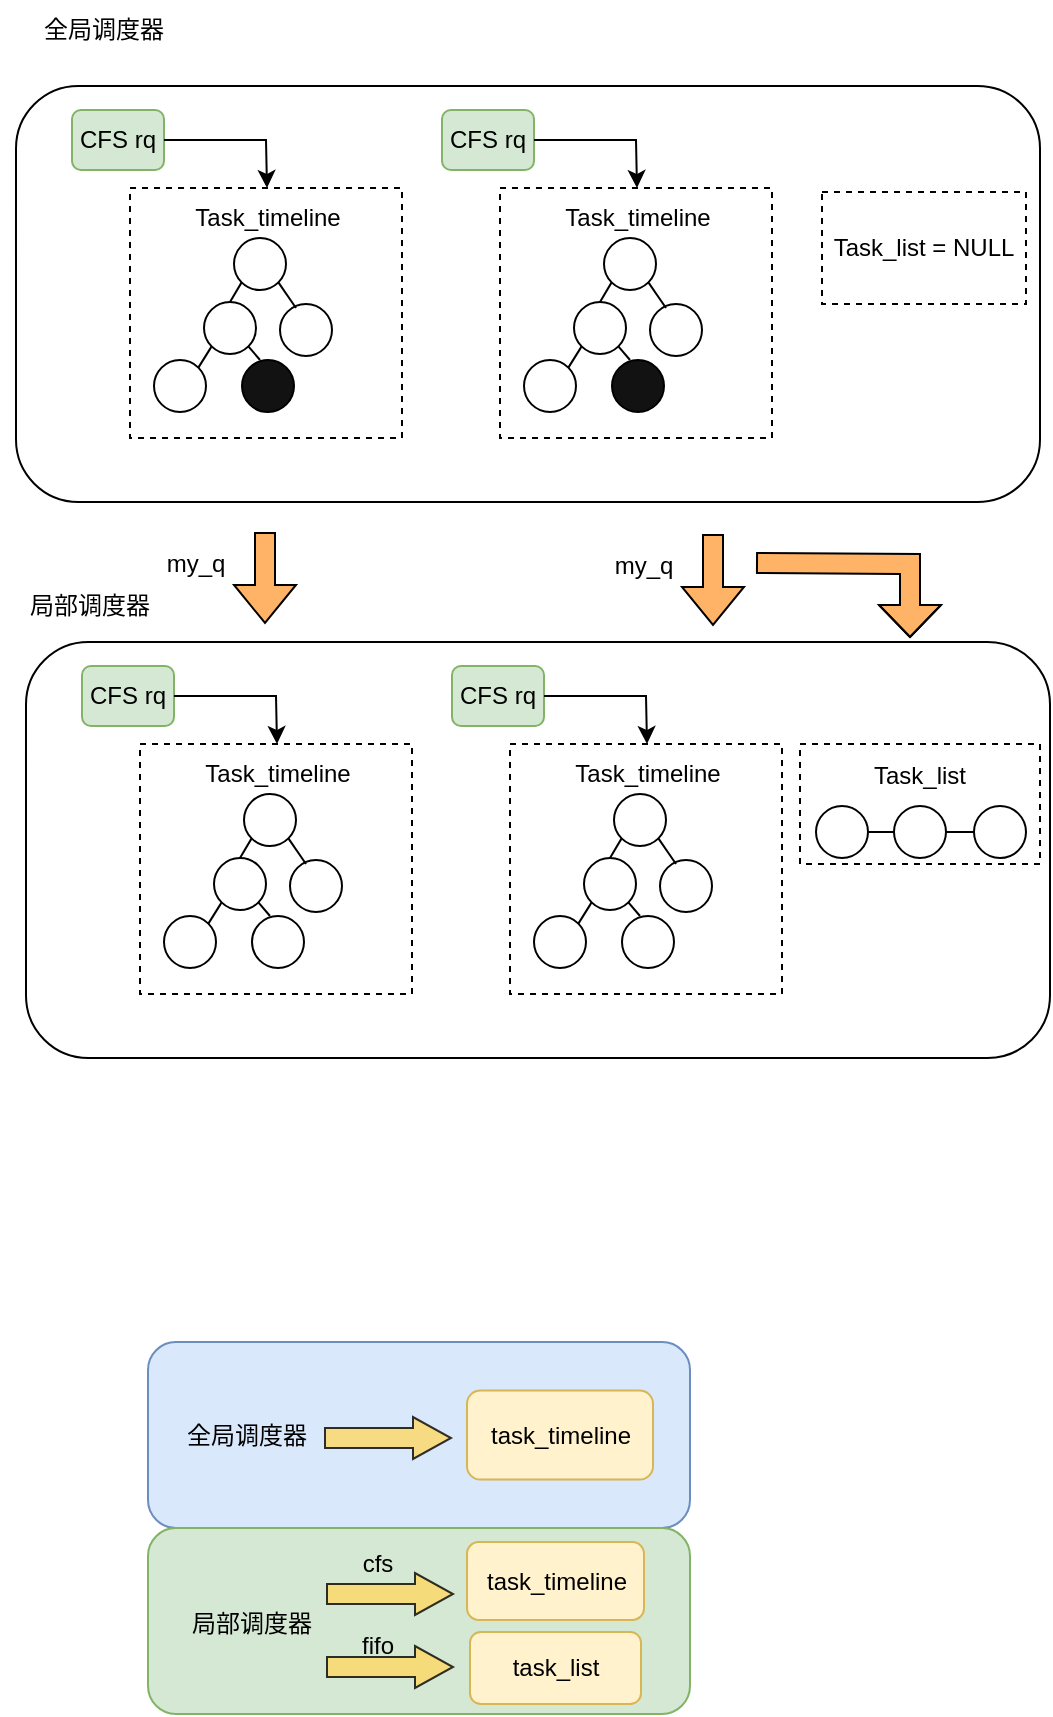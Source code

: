 <mxfile version="24.4.8" type="device">
  <diagram name="Page-1" id="-kgU1iKilgRveK0qlC5T">
    <mxGraphModel dx="954" dy="727" grid="0" gridSize="10" guides="1" tooltips="1" connect="1" arrows="1" fold="1" page="1" pageScale="1" pageWidth="850" pageHeight="1100" background="#FFFFFF" math="0" shadow="0">
      <root>
        <mxCell id="0" />
        <mxCell id="1" parent="0" />
        <mxCell id="-9vXV3ggvB42Fd8YXeFY-40" value="" style="rounded=1;whiteSpace=wrap;html=1;" parent="1" vertex="1">
          <mxGeometry x="190" y="426" width="512" height="208" as="geometry" />
        </mxCell>
        <mxCell id="-9vXV3ggvB42Fd8YXeFY-1" value="" style="rounded=1;whiteSpace=wrap;html=1;" parent="1" vertex="1">
          <mxGeometry x="185" y="148" width="512" height="208" as="geometry" />
        </mxCell>
        <mxCell id="-9vXV3ggvB42Fd8YXeFY-3" value="CFS rq" style="rounded=1;whiteSpace=wrap;html=1;fillColor=#d5e8d4;strokeColor=#82b366;" parent="1" vertex="1">
          <mxGeometry x="213" y="160" width="46" height="30" as="geometry" />
        </mxCell>
        <mxCell id="-9vXV3ggvB42Fd8YXeFY-4" value="" style="rounded=0;whiteSpace=wrap;html=1;dashed=1;" parent="1" vertex="1">
          <mxGeometry x="242" y="199" width="136" height="125" as="geometry" />
        </mxCell>
        <mxCell id="-9vXV3ggvB42Fd8YXeFY-5" value="Task_timeline" style="text;html=1;align=center;verticalAlign=middle;whiteSpace=wrap;rounded=0;" parent="1" vertex="1">
          <mxGeometry x="265.5" y="199" width="90" height="30" as="geometry" />
        </mxCell>
        <mxCell id="-9vXV3ggvB42Fd8YXeFY-6" value="" style="endArrow=classic;html=1;rounded=0;exitX=1;exitY=0.5;exitDx=0;exitDy=0;entryX=0.5;entryY=0;entryDx=0;entryDy=0;" parent="1" target="-9vXV3ggvB42Fd8YXeFY-5" edge="1">
          <mxGeometry width="50" height="50" relative="1" as="geometry">
            <mxPoint x="259" y="175" as="sourcePoint" />
            <mxPoint x="309.5" y="216" as="targetPoint" />
            <Array as="points">
              <mxPoint x="310" y="175" />
            </Array>
          </mxGeometry>
        </mxCell>
        <mxCell id="-9vXV3ggvB42Fd8YXeFY-7" value="" style="ellipse;whiteSpace=wrap;html=1;aspect=fixed;" parent="1" vertex="1">
          <mxGeometry x="664" y="508" width="26" height="26" as="geometry" />
        </mxCell>
        <mxCell id="-9vXV3ggvB42Fd8YXeFY-8" value="" style="ellipse;whiteSpace=wrap;html=1;aspect=fixed;" parent="1" vertex="1">
          <mxGeometry x="624" y="508" width="26" height="26" as="geometry" />
        </mxCell>
        <mxCell id="-9vXV3ggvB42Fd8YXeFY-9" value="" style="ellipse;whiteSpace=wrap;html=1;aspect=fixed;" parent="1" vertex="1">
          <mxGeometry x="585" y="508" width="26" height="26" as="geometry" />
        </mxCell>
        <mxCell id="-9vXV3ggvB42Fd8YXeFY-10" value="" style="ellipse;whiteSpace=wrap;html=1;aspect=fixed;fillColor=#121212;" parent="1" vertex="1">
          <mxGeometry x="298" y="285" width="26" height="26" as="geometry" />
        </mxCell>
        <mxCell id="-9vXV3ggvB42Fd8YXeFY-11" value="" style="ellipse;whiteSpace=wrap;html=1;aspect=fixed;" parent="1" vertex="1">
          <mxGeometry x="254" y="285" width="26" height="26" as="geometry" />
        </mxCell>
        <mxCell id="-9vXV3ggvB42Fd8YXeFY-12" value="" style="ellipse;whiteSpace=wrap;html=1;aspect=fixed;" parent="1" vertex="1">
          <mxGeometry x="317" y="257" width="26" height="26" as="geometry" />
        </mxCell>
        <mxCell id="-9vXV3ggvB42Fd8YXeFY-13" value="" style="ellipse;whiteSpace=wrap;html=1;aspect=fixed;" parent="1" vertex="1">
          <mxGeometry x="279" y="256" width="26" height="26" as="geometry" />
        </mxCell>
        <mxCell id="-9vXV3ggvB42Fd8YXeFY-14" value="" style="ellipse;whiteSpace=wrap;html=1;aspect=fixed;" parent="1" vertex="1">
          <mxGeometry x="294" y="224" width="26" height="26" as="geometry" />
        </mxCell>
        <mxCell id="-9vXV3ggvB42Fd8YXeFY-15" value="全局调度器" style="text;html=1;align=center;verticalAlign=middle;whiteSpace=wrap;rounded=0;rotation=0;" parent="1" vertex="1">
          <mxGeometry x="185" y="105" width="88" height="30" as="geometry" />
        </mxCell>
        <mxCell id="-9vXV3ggvB42Fd8YXeFY-18" value="" style="endArrow=none;html=1;rounded=0;exitX=1;exitY=0;exitDx=0;exitDy=0;entryX=0;entryY=1;entryDx=0;entryDy=0;" parent="1" source="-9vXV3ggvB42Fd8YXeFY-11" target="-9vXV3ggvB42Fd8YXeFY-13" edge="1">
          <mxGeometry width="50" height="50" relative="1" as="geometry">
            <mxPoint x="399" y="400" as="sourcePoint" />
            <mxPoint x="449" y="350" as="targetPoint" />
          </mxGeometry>
        </mxCell>
        <mxCell id="-9vXV3ggvB42Fd8YXeFY-19" value="" style="endArrow=none;html=1;rounded=0;entryX=0;entryY=1;entryDx=0;entryDy=0;exitX=0.5;exitY=0;exitDx=0;exitDy=0;" parent="1" source="-9vXV3ggvB42Fd8YXeFY-13" target="-9vXV3ggvB42Fd8YXeFY-14" edge="1">
          <mxGeometry width="50" height="50" relative="1" as="geometry">
            <mxPoint x="399" y="400" as="sourcePoint" />
            <mxPoint x="449" y="350" as="targetPoint" />
          </mxGeometry>
        </mxCell>
        <mxCell id="-9vXV3ggvB42Fd8YXeFY-20" value="" style="endArrow=none;html=1;rounded=0;entryX=1;entryY=1;entryDx=0;entryDy=0;" parent="1" target="-9vXV3ggvB42Fd8YXeFY-14" edge="1">
          <mxGeometry width="50" height="50" relative="1" as="geometry">
            <mxPoint x="325" y="259" as="sourcePoint" />
            <mxPoint x="449" y="350" as="targetPoint" />
          </mxGeometry>
        </mxCell>
        <mxCell id="-9vXV3ggvB42Fd8YXeFY-21" value="" style="endArrow=none;html=1;rounded=0;entryX=1;entryY=1;entryDx=0;entryDy=0;" parent="1" target="-9vXV3ggvB42Fd8YXeFY-13" edge="1">
          <mxGeometry width="50" height="50" relative="1" as="geometry">
            <mxPoint x="307" y="285" as="sourcePoint" />
            <mxPoint x="449" y="390" as="targetPoint" />
          </mxGeometry>
        </mxCell>
        <mxCell id="-9vXV3ggvB42Fd8YXeFY-22" value="CFS rq" style="rounded=1;whiteSpace=wrap;html=1;fillColor=#d5e8d4;strokeColor=#82b366;" parent="1" vertex="1">
          <mxGeometry x="398" y="160" width="46" height="30" as="geometry" />
        </mxCell>
        <mxCell id="-9vXV3ggvB42Fd8YXeFY-23" value="" style="rounded=0;whiteSpace=wrap;html=1;dashed=1;" parent="1" vertex="1">
          <mxGeometry x="427" y="199" width="136" height="125" as="geometry" />
        </mxCell>
        <mxCell id="-9vXV3ggvB42Fd8YXeFY-24" value="Task_timeline" style="text;html=1;align=center;verticalAlign=middle;whiteSpace=wrap;rounded=0;" parent="1" vertex="1">
          <mxGeometry x="450.5" y="199" width="90" height="30" as="geometry" />
        </mxCell>
        <mxCell id="-9vXV3ggvB42Fd8YXeFY-25" value="" style="endArrow=classic;html=1;rounded=0;exitX=1;exitY=0.5;exitDx=0;exitDy=0;entryX=0.5;entryY=0;entryDx=0;entryDy=0;" parent="1" target="-9vXV3ggvB42Fd8YXeFY-24" edge="1">
          <mxGeometry width="50" height="50" relative="1" as="geometry">
            <mxPoint x="444" y="175" as="sourcePoint" />
            <mxPoint x="494.5" y="216" as="targetPoint" />
            <Array as="points">
              <mxPoint x="495" y="175" />
            </Array>
          </mxGeometry>
        </mxCell>
        <mxCell id="-9vXV3ggvB42Fd8YXeFY-26" value="" style="ellipse;whiteSpace=wrap;html=1;aspect=fixed;fillColor=#121212;" parent="1" vertex="1">
          <mxGeometry x="483" y="285" width="26" height="26" as="geometry" />
        </mxCell>
        <mxCell id="-9vXV3ggvB42Fd8YXeFY-27" value="" style="ellipse;whiteSpace=wrap;html=1;aspect=fixed;" parent="1" vertex="1">
          <mxGeometry x="439" y="285" width="26" height="26" as="geometry" />
        </mxCell>
        <mxCell id="-9vXV3ggvB42Fd8YXeFY-28" value="" style="ellipse;whiteSpace=wrap;html=1;aspect=fixed;" parent="1" vertex="1">
          <mxGeometry x="502" y="257" width="26" height="26" as="geometry" />
        </mxCell>
        <mxCell id="-9vXV3ggvB42Fd8YXeFY-29" value="" style="ellipse;whiteSpace=wrap;html=1;aspect=fixed;" parent="1" vertex="1">
          <mxGeometry x="464" y="256" width="26" height="26" as="geometry" />
        </mxCell>
        <mxCell id="-9vXV3ggvB42Fd8YXeFY-30" value="" style="ellipse;whiteSpace=wrap;html=1;aspect=fixed;" parent="1" vertex="1">
          <mxGeometry x="479" y="224" width="26" height="26" as="geometry" />
        </mxCell>
        <mxCell id="-9vXV3ggvB42Fd8YXeFY-31" value="" style="endArrow=none;html=1;rounded=0;exitX=1;exitY=0;exitDx=0;exitDy=0;entryX=0;entryY=1;entryDx=0;entryDy=0;" parent="1" source="-9vXV3ggvB42Fd8YXeFY-27" target="-9vXV3ggvB42Fd8YXeFY-29" edge="1">
          <mxGeometry width="50" height="50" relative="1" as="geometry">
            <mxPoint x="584" y="400" as="sourcePoint" />
            <mxPoint x="634" y="350" as="targetPoint" />
          </mxGeometry>
        </mxCell>
        <mxCell id="-9vXV3ggvB42Fd8YXeFY-32" value="" style="endArrow=none;html=1;rounded=0;entryX=0;entryY=1;entryDx=0;entryDy=0;exitX=0.5;exitY=0;exitDx=0;exitDy=0;" parent="1" source="-9vXV3ggvB42Fd8YXeFY-29" target="-9vXV3ggvB42Fd8YXeFY-30" edge="1">
          <mxGeometry width="50" height="50" relative="1" as="geometry">
            <mxPoint x="584" y="400" as="sourcePoint" />
            <mxPoint x="634" y="350" as="targetPoint" />
          </mxGeometry>
        </mxCell>
        <mxCell id="-9vXV3ggvB42Fd8YXeFY-33" value="" style="endArrow=none;html=1;rounded=0;entryX=1;entryY=1;entryDx=0;entryDy=0;" parent="1" target="-9vXV3ggvB42Fd8YXeFY-30" edge="1">
          <mxGeometry width="50" height="50" relative="1" as="geometry">
            <mxPoint x="510" y="259" as="sourcePoint" />
            <mxPoint x="634" y="350" as="targetPoint" />
          </mxGeometry>
        </mxCell>
        <mxCell id="-9vXV3ggvB42Fd8YXeFY-34" value="" style="endArrow=none;html=1;rounded=0;entryX=1;entryY=1;entryDx=0;entryDy=0;" parent="1" target="-9vXV3ggvB42Fd8YXeFY-29" edge="1">
          <mxGeometry width="50" height="50" relative="1" as="geometry">
            <mxPoint x="492" y="285" as="sourcePoint" />
            <mxPoint x="634" y="390" as="targetPoint" />
          </mxGeometry>
        </mxCell>
        <mxCell id="-9vXV3ggvB42Fd8YXeFY-35" value="Task_list = NULL" style="rounded=0;whiteSpace=wrap;html=1;dashed=1;" parent="1" vertex="1">
          <mxGeometry x="588" y="201" width="102" height="56" as="geometry" />
        </mxCell>
        <mxCell id="-9vXV3ggvB42Fd8YXeFY-36" value="" style="shape=flexArrow;endArrow=classic;html=1;rounded=0;fillColor=#FFB366;" parent="1" edge="1">
          <mxGeometry width="50" height="50" relative="1" as="geometry">
            <mxPoint x="309.5" y="371" as="sourcePoint" />
            <mxPoint x="309.5" y="417" as="targetPoint" />
          </mxGeometry>
        </mxCell>
        <mxCell id="-9vXV3ggvB42Fd8YXeFY-37" value="my_q" style="text;html=1;align=center;verticalAlign=middle;whiteSpace=wrap;rounded=0;" parent="1" vertex="1">
          <mxGeometry x="245" y="372" width="60" height="30" as="geometry" />
        </mxCell>
        <mxCell id="-9vXV3ggvB42Fd8YXeFY-38" value="" style="shape=flexArrow;endArrow=classic;html=1;rounded=0;fillColor=#FFB366;" parent="1" edge="1">
          <mxGeometry width="50" height="50" relative="1" as="geometry">
            <mxPoint x="533.5" y="372" as="sourcePoint" />
            <mxPoint x="533.5" y="418" as="targetPoint" />
          </mxGeometry>
        </mxCell>
        <mxCell id="-9vXV3ggvB42Fd8YXeFY-39" value="my_q" style="text;html=1;align=center;verticalAlign=middle;whiteSpace=wrap;rounded=0;" parent="1" vertex="1">
          <mxGeometry x="469" y="373" width="60" height="30" as="geometry" />
        </mxCell>
        <mxCell id="-9vXV3ggvB42Fd8YXeFY-41" value="CFS rq" style="rounded=1;whiteSpace=wrap;html=1;fillColor=#d5e8d4;strokeColor=#82b366;" parent="1" vertex="1">
          <mxGeometry x="218" y="438" width="46" height="30" as="geometry" />
        </mxCell>
        <mxCell id="-9vXV3ggvB42Fd8YXeFY-42" value="" style="rounded=0;whiteSpace=wrap;html=1;dashed=1;" parent="1" vertex="1">
          <mxGeometry x="247" y="477" width="136" height="125" as="geometry" />
        </mxCell>
        <mxCell id="-9vXV3ggvB42Fd8YXeFY-43" value="Task_timeline" style="text;html=1;align=center;verticalAlign=middle;whiteSpace=wrap;rounded=0;" parent="1" vertex="1">
          <mxGeometry x="270.5" y="477" width="90" height="30" as="geometry" />
        </mxCell>
        <mxCell id="-9vXV3ggvB42Fd8YXeFY-44" value="" style="endArrow=classic;html=1;rounded=0;exitX=1;exitY=0.5;exitDx=0;exitDy=0;entryX=0.5;entryY=0;entryDx=0;entryDy=0;" parent="1" target="-9vXV3ggvB42Fd8YXeFY-43" edge="1">
          <mxGeometry width="50" height="50" relative="1" as="geometry">
            <mxPoint x="264" y="453" as="sourcePoint" />
            <mxPoint x="314.5" y="494" as="targetPoint" />
            <Array as="points">
              <mxPoint x="315" y="453" />
            </Array>
          </mxGeometry>
        </mxCell>
        <mxCell id="-9vXV3ggvB42Fd8YXeFY-45" value="" style="ellipse;whiteSpace=wrap;html=1;aspect=fixed;fillColor=#FFFFFF;" parent="1" vertex="1">
          <mxGeometry x="303" y="563" width="26" height="26" as="geometry" />
        </mxCell>
        <mxCell id="-9vXV3ggvB42Fd8YXeFY-46" value="" style="ellipse;whiteSpace=wrap;html=1;aspect=fixed;" parent="1" vertex="1">
          <mxGeometry x="259" y="563" width="26" height="26" as="geometry" />
        </mxCell>
        <mxCell id="-9vXV3ggvB42Fd8YXeFY-47" value="" style="ellipse;whiteSpace=wrap;html=1;aspect=fixed;" parent="1" vertex="1">
          <mxGeometry x="322" y="535" width="26" height="26" as="geometry" />
        </mxCell>
        <mxCell id="-9vXV3ggvB42Fd8YXeFY-48" value="" style="ellipse;whiteSpace=wrap;html=1;aspect=fixed;" parent="1" vertex="1">
          <mxGeometry x="284" y="534" width="26" height="26" as="geometry" />
        </mxCell>
        <mxCell id="-9vXV3ggvB42Fd8YXeFY-49" value="" style="ellipse;whiteSpace=wrap;html=1;aspect=fixed;" parent="1" vertex="1">
          <mxGeometry x="299" y="502" width="26" height="26" as="geometry" />
        </mxCell>
        <mxCell id="-9vXV3ggvB42Fd8YXeFY-50" value="" style="endArrow=none;html=1;rounded=0;exitX=1;exitY=0;exitDx=0;exitDy=0;entryX=0;entryY=1;entryDx=0;entryDy=0;" parent="1" source="-9vXV3ggvB42Fd8YXeFY-46" target="-9vXV3ggvB42Fd8YXeFY-48" edge="1">
          <mxGeometry width="50" height="50" relative="1" as="geometry">
            <mxPoint x="404" y="678" as="sourcePoint" />
            <mxPoint x="454" y="628" as="targetPoint" />
          </mxGeometry>
        </mxCell>
        <mxCell id="-9vXV3ggvB42Fd8YXeFY-51" value="" style="endArrow=none;html=1;rounded=0;entryX=0;entryY=1;entryDx=0;entryDy=0;exitX=0.5;exitY=0;exitDx=0;exitDy=0;" parent="1" source="-9vXV3ggvB42Fd8YXeFY-48" target="-9vXV3ggvB42Fd8YXeFY-49" edge="1">
          <mxGeometry width="50" height="50" relative="1" as="geometry">
            <mxPoint x="404" y="678" as="sourcePoint" />
            <mxPoint x="454" y="628" as="targetPoint" />
          </mxGeometry>
        </mxCell>
        <mxCell id="-9vXV3ggvB42Fd8YXeFY-52" value="" style="endArrow=none;html=1;rounded=0;entryX=1;entryY=1;entryDx=0;entryDy=0;" parent="1" target="-9vXV3ggvB42Fd8YXeFY-49" edge="1">
          <mxGeometry width="50" height="50" relative="1" as="geometry">
            <mxPoint x="330" y="537" as="sourcePoint" />
            <mxPoint x="454" y="628" as="targetPoint" />
          </mxGeometry>
        </mxCell>
        <mxCell id="-9vXV3ggvB42Fd8YXeFY-53" value="" style="endArrow=none;html=1;rounded=0;entryX=1;entryY=1;entryDx=0;entryDy=0;" parent="1" target="-9vXV3ggvB42Fd8YXeFY-48" edge="1">
          <mxGeometry width="50" height="50" relative="1" as="geometry">
            <mxPoint x="312" y="563" as="sourcePoint" />
            <mxPoint x="454" y="668" as="targetPoint" />
          </mxGeometry>
        </mxCell>
        <mxCell id="-9vXV3ggvB42Fd8YXeFY-54" value="CFS rq" style="rounded=1;whiteSpace=wrap;html=1;fillColor=#d5e8d4;strokeColor=#82b366;" parent="1" vertex="1">
          <mxGeometry x="403" y="438" width="46" height="30" as="geometry" />
        </mxCell>
        <mxCell id="-9vXV3ggvB42Fd8YXeFY-55" value="" style="rounded=0;whiteSpace=wrap;html=1;dashed=1;" parent="1" vertex="1">
          <mxGeometry x="432" y="477" width="136" height="125" as="geometry" />
        </mxCell>
        <mxCell id="-9vXV3ggvB42Fd8YXeFY-56" value="Task_timeline" style="text;html=1;align=center;verticalAlign=middle;whiteSpace=wrap;rounded=0;" parent="1" vertex="1">
          <mxGeometry x="455.5" y="477" width="90" height="30" as="geometry" />
        </mxCell>
        <mxCell id="-9vXV3ggvB42Fd8YXeFY-57" value="" style="endArrow=classic;html=1;rounded=0;exitX=1;exitY=0.5;exitDx=0;exitDy=0;entryX=0.5;entryY=0;entryDx=0;entryDy=0;" parent="1" target="-9vXV3ggvB42Fd8YXeFY-56" edge="1">
          <mxGeometry width="50" height="50" relative="1" as="geometry">
            <mxPoint x="449" y="453" as="sourcePoint" />
            <mxPoint x="499.5" y="494" as="targetPoint" />
            <Array as="points">
              <mxPoint x="500" y="453" />
            </Array>
          </mxGeometry>
        </mxCell>
        <mxCell id="-9vXV3ggvB42Fd8YXeFY-58" value="" style="ellipse;whiteSpace=wrap;html=1;aspect=fixed;fillColor=#FFFFFF;" parent="1" vertex="1">
          <mxGeometry x="488" y="563" width="26" height="26" as="geometry" />
        </mxCell>
        <mxCell id="-9vXV3ggvB42Fd8YXeFY-59" value="" style="ellipse;whiteSpace=wrap;html=1;aspect=fixed;" parent="1" vertex="1">
          <mxGeometry x="444" y="563" width="26" height="26" as="geometry" />
        </mxCell>
        <mxCell id="-9vXV3ggvB42Fd8YXeFY-60" value="" style="ellipse;whiteSpace=wrap;html=1;aspect=fixed;" parent="1" vertex="1">
          <mxGeometry x="507" y="535" width="26" height="26" as="geometry" />
        </mxCell>
        <mxCell id="-9vXV3ggvB42Fd8YXeFY-61" value="" style="ellipse;whiteSpace=wrap;html=1;aspect=fixed;" parent="1" vertex="1">
          <mxGeometry x="469" y="534" width="26" height="26" as="geometry" />
        </mxCell>
        <mxCell id="-9vXV3ggvB42Fd8YXeFY-62" value="" style="ellipse;whiteSpace=wrap;html=1;aspect=fixed;" parent="1" vertex="1">
          <mxGeometry x="484" y="502" width="26" height="26" as="geometry" />
        </mxCell>
        <mxCell id="-9vXV3ggvB42Fd8YXeFY-63" value="" style="endArrow=none;html=1;rounded=0;exitX=1;exitY=0;exitDx=0;exitDy=0;entryX=0;entryY=1;entryDx=0;entryDy=0;" parent="1" source="-9vXV3ggvB42Fd8YXeFY-59" target="-9vXV3ggvB42Fd8YXeFY-61" edge="1">
          <mxGeometry width="50" height="50" relative="1" as="geometry">
            <mxPoint x="589" y="678" as="sourcePoint" />
            <mxPoint x="639" y="628" as="targetPoint" />
          </mxGeometry>
        </mxCell>
        <mxCell id="-9vXV3ggvB42Fd8YXeFY-64" value="" style="endArrow=none;html=1;rounded=0;entryX=0;entryY=1;entryDx=0;entryDy=0;exitX=0.5;exitY=0;exitDx=0;exitDy=0;" parent="1" source="-9vXV3ggvB42Fd8YXeFY-61" target="-9vXV3ggvB42Fd8YXeFY-62" edge="1">
          <mxGeometry width="50" height="50" relative="1" as="geometry">
            <mxPoint x="589" y="678" as="sourcePoint" />
            <mxPoint x="639" y="628" as="targetPoint" />
          </mxGeometry>
        </mxCell>
        <mxCell id="-9vXV3ggvB42Fd8YXeFY-65" value="" style="endArrow=none;html=1;rounded=0;entryX=1;entryY=1;entryDx=0;entryDy=0;" parent="1" target="-9vXV3ggvB42Fd8YXeFY-62" edge="1">
          <mxGeometry width="50" height="50" relative="1" as="geometry">
            <mxPoint x="515" y="537" as="sourcePoint" />
            <mxPoint x="639" y="628" as="targetPoint" />
          </mxGeometry>
        </mxCell>
        <mxCell id="-9vXV3ggvB42Fd8YXeFY-66" value="" style="endArrow=none;html=1;rounded=0;entryX=1;entryY=1;entryDx=0;entryDy=0;" parent="1" target="-9vXV3ggvB42Fd8YXeFY-61" edge="1">
          <mxGeometry width="50" height="50" relative="1" as="geometry">
            <mxPoint x="497" y="563" as="sourcePoint" />
            <mxPoint x="639" y="668" as="targetPoint" />
          </mxGeometry>
        </mxCell>
        <mxCell id="-9vXV3ggvB42Fd8YXeFY-68" value="Task_list&lt;div&gt;&lt;br&gt;&lt;/div&gt;&lt;div&gt;&lt;br&gt;&lt;/div&gt;" style="rounded=0;whiteSpace=wrap;html=1;dashed=1;fillColor=none;" parent="1" vertex="1">
          <mxGeometry x="577" y="477" width="120" height="60" as="geometry" />
        </mxCell>
        <mxCell id="-9vXV3ggvB42Fd8YXeFY-70" value="" style="endArrow=none;html=1;rounded=0;entryX=0;entryY=0.5;entryDx=0;entryDy=0;exitX=1;exitY=0.5;exitDx=0;exitDy=0;" parent="1" source="-9vXV3ggvB42Fd8YXeFY-8" target="-9vXV3ggvB42Fd8YXeFY-7" edge="1">
          <mxGeometry width="50" height="50" relative="1" as="geometry">
            <mxPoint x="399" y="440" as="sourcePoint" />
            <mxPoint x="449" y="390" as="targetPoint" />
          </mxGeometry>
        </mxCell>
        <mxCell id="-9vXV3ggvB42Fd8YXeFY-71" value="" style="endArrow=none;html=1;rounded=0;entryX=0;entryY=0.5;entryDx=0;entryDy=0;exitX=1;exitY=0.5;exitDx=0;exitDy=0;" parent="1" source="-9vXV3ggvB42Fd8YXeFY-9" target="-9vXV3ggvB42Fd8YXeFY-8" edge="1">
          <mxGeometry width="50" height="50" relative="1" as="geometry">
            <mxPoint x="399" y="440" as="sourcePoint" />
            <mxPoint x="449" y="390" as="targetPoint" />
          </mxGeometry>
        </mxCell>
        <mxCell id="-9vXV3ggvB42Fd8YXeFY-72" value="局部调度器" style="text;html=1;align=center;verticalAlign=middle;whiteSpace=wrap;rounded=0;rotation=0;" parent="1" vertex="1">
          <mxGeometry x="177.5" y="393" width="88" height="30" as="geometry" />
        </mxCell>
        <mxCell id="-9vXV3ggvB42Fd8YXeFY-73" value="" style="shape=flexArrow;endArrow=classic;html=1;rounded=0;strokeWidth=1;startSize=5;endSize=5;fillColor=#FFB366;" parent="1" edge="1">
          <mxGeometry width="50" height="50" relative="1" as="geometry">
            <mxPoint x="555" y="386.5" as="sourcePoint" />
            <mxPoint x="632" y="424" as="targetPoint" />
            <Array as="points">
              <mxPoint x="632" y="387" />
            </Array>
          </mxGeometry>
        </mxCell>
        <mxCell id="-9vXV3ggvB42Fd8YXeFY-76" value="" style="rounded=1;whiteSpace=wrap;html=1;fillColor=#dae8fc;strokeColor=#6c8ebf;" parent="1" vertex="1">
          <mxGeometry x="251" y="776" width="271" height="93" as="geometry" />
        </mxCell>
        <mxCell id="-9vXV3ggvB42Fd8YXeFY-77" value="" style="rounded=1;whiteSpace=wrap;html=1;fillColor=#d5e8d4;strokeColor=#82b366;" parent="1" vertex="1">
          <mxGeometry x="251" y="869" width="271" height="93" as="geometry" />
        </mxCell>
        <mxCell id="-9vXV3ggvB42Fd8YXeFY-78" value="全局调度器" style="text;html=1;align=center;verticalAlign=middle;whiteSpace=wrap;rounded=0;" parent="1" vertex="1">
          <mxGeometry x="259" y="810" width="83" height="25" as="geometry" />
        </mxCell>
        <mxCell id="-9vXV3ggvB42Fd8YXeFY-79" value="task_timeline" style="rounded=1;whiteSpace=wrap;html=1;fillColor=#fff2cc;strokeColor=#d6b656;" parent="1" vertex="1">
          <mxGeometry x="410.5" y="800.25" width="93" height="44.5" as="geometry" />
        </mxCell>
        <mxCell id="-9vXV3ggvB42Fd8YXeFY-80" value="task_timeline" style="rounded=1;whiteSpace=wrap;html=1;fillColor=#fff2cc;strokeColor=#d6b656;" parent="1" vertex="1">
          <mxGeometry x="410.5" y="876" width="88.5" height="39" as="geometry" />
        </mxCell>
        <mxCell id="-9vXV3ggvB42Fd8YXeFY-81" value="task_list" style="rounded=1;whiteSpace=wrap;html=1;fillColor=#fff2cc;strokeColor=#d6b656;" parent="1" vertex="1">
          <mxGeometry x="412" y="921" width="85.5" height="36" as="geometry" />
        </mxCell>
        <mxCell id="-9vXV3ggvB42Fd8YXeFY-82" value="局部调度器" style="text;html=1;align=center;verticalAlign=middle;whiteSpace=wrap;rounded=0;" parent="1" vertex="1">
          <mxGeometry x="266" y="905" width="74" height="23" as="geometry" />
        </mxCell>
        <mxCell id="-9vXV3ggvB42Fd8YXeFY-83" value="" style="shape=flexArrow;endArrow=classic;html=1;rounded=0;endSize=6;startSize=3;strokeColor=default;fillColor=#FFD966;opacity=80;targetPerimeterSpacing=3;endWidth=10;" parent="1" edge="1">
          <mxGeometry width="50" height="50" relative="1" as="geometry">
            <mxPoint x="340" y="902" as="sourcePoint" />
            <mxPoint x="404" y="902" as="targetPoint" />
          </mxGeometry>
        </mxCell>
        <mxCell id="-9vXV3ggvB42Fd8YXeFY-85" value="" style="shape=flexArrow;endArrow=classic;html=1;rounded=0;endSize=6;startSize=3;strokeColor=default;fillColor=#FFD966;opacity=80;targetPerimeterSpacing=3;endWidth=10;" parent="1" edge="1">
          <mxGeometry width="50" height="50" relative="1" as="geometry">
            <mxPoint x="340" y="938.5" as="sourcePoint" />
            <mxPoint x="404" y="938.5" as="targetPoint" />
          </mxGeometry>
        </mxCell>
        <mxCell id="-9vXV3ggvB42Fd8YXeFY-86" value="" style="shape=flexArrow;endArrow=classic;html=1;rounded=0;endSize=6;startSize=3;strokeColor=default;fillColor=#FFD966;opacity=80;targetPerimeterSpacing=3;endWidth=10;" parent="1" edge="1">
          <mxGeometry width="50" height="50" relative="1" as="geometry">
            <mxPoint x="339" y="824" as="sourcePoint" />
            <mxPoint x="403" y="824" as="targetPoint" />
          </mxGeometry>
        </mxCell>
        <mxCell id="-9vXV3ggvB42Fd8YXeFY-88" value="cfs" style="text;html=1;align=center;verticalAlign=middle;whiteSpace=wrap;rounded=0;" parent="1" vertex="1">
          <mxGeometry x="336" y="872" width="60" height="30" as="geometry" />
        </mxCell>
        <mxCell id="-9vXV3ggvB42Fd8YXeFY-92" value="fifo" style="text;html=1;align=center;verticalAlign=middle;whiteSpace=wrap;rounded=0;" parent="1" vertex="1">
          <mxGeometry x="351" y="919" width="30" height="17" as="geometry" />
        </mxCell>
      </root>
    </mxGraphModel>
  </diagram>
</mxfile>
